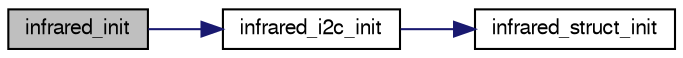 digraph "infrared_init"
{
  edge [fontname="FreeSans",fontsize="10",labelfontname="FreeSans",labelfontsize="10"];
  node [fontname="FreeSans",fontsize="10",shape=record];
  rankdir="LR";
  Node1 [label="infrared_init",height=0.2,width=0.4,color="black", fillcolor="grey75", style="filled", fontcolor="black"];
  Node1 -> Node2 [color="midnightblue",fontsize="10",style="solid",fontname="FreeSans"];
  Node2 [label="infrared_i2c_init",height=0.2,width=0.4,color="black", fillcolor="white", style="filled",URL="$infrared__i2c_8c.html#a5e18041e01cef18e73f61f789f8e97dd",tooltip="Initialisation. "];
  Node2 -> Node3 [color="midnightblue",fontsize="10",style="solid",fontname="FreeSans"];
  Node3 [label="infrared_struct_init",height=0.2,width=0.4,color="black", fillcolor="white", style="filled",URL="$infrared_8c.html#ade4431b989cb32090504093a89a2fdde",tooltip="Initialisation of ir structure. "];
}
